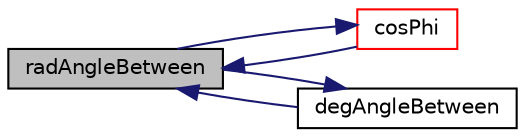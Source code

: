 digraph "radAngleBetween"
{
  bgcolor="transparent";
  edge [fontname="Helvetica",fontsize="10",labelfontname="Helvetica",labelfontsize="10"];
  node [fontname="Helvetica",fontsize="10",shape=record];
  rankdir="LR";
  Node1 [label="radAngleBetween",height=0.2,width=0.4,color="black", fillcolor="grey75", style="filled", fontcolor="black"];
  Node1 -> Node2 [dir="back",color="midnightblue",fontsize="10",style="solid",fontname="Helvetica"];
  Node2 [label="cosPhi",height=0.2,width=0.4,color="red",URL="$a11034.html#a044bf851e38a97159c6db0f489a67522",tooltip="Calculate angle between a and b in radians. "];
  Node2 -> Node1 [dir="back",color="midnightblue",fontsize="10",style="solid",fontname="Helvetica"];
  Node1 -> Node3 [dir="back",color="midnightblue",fontsize="10",style="solid",fontname="Helvetica"];
  Node3 [label="degAngleBetween",height=0.2,width=0.4,color="black",URL="$a11034.html#ab61850ec0c8c961db8657838aac07d2d",tooltip="Calculate angle between a and b in degrees. "];
  Node3 -> Node1 [dir="back",color="midnightblue",fontsize="10",style="solid",fontname="Helvetica"];
}
